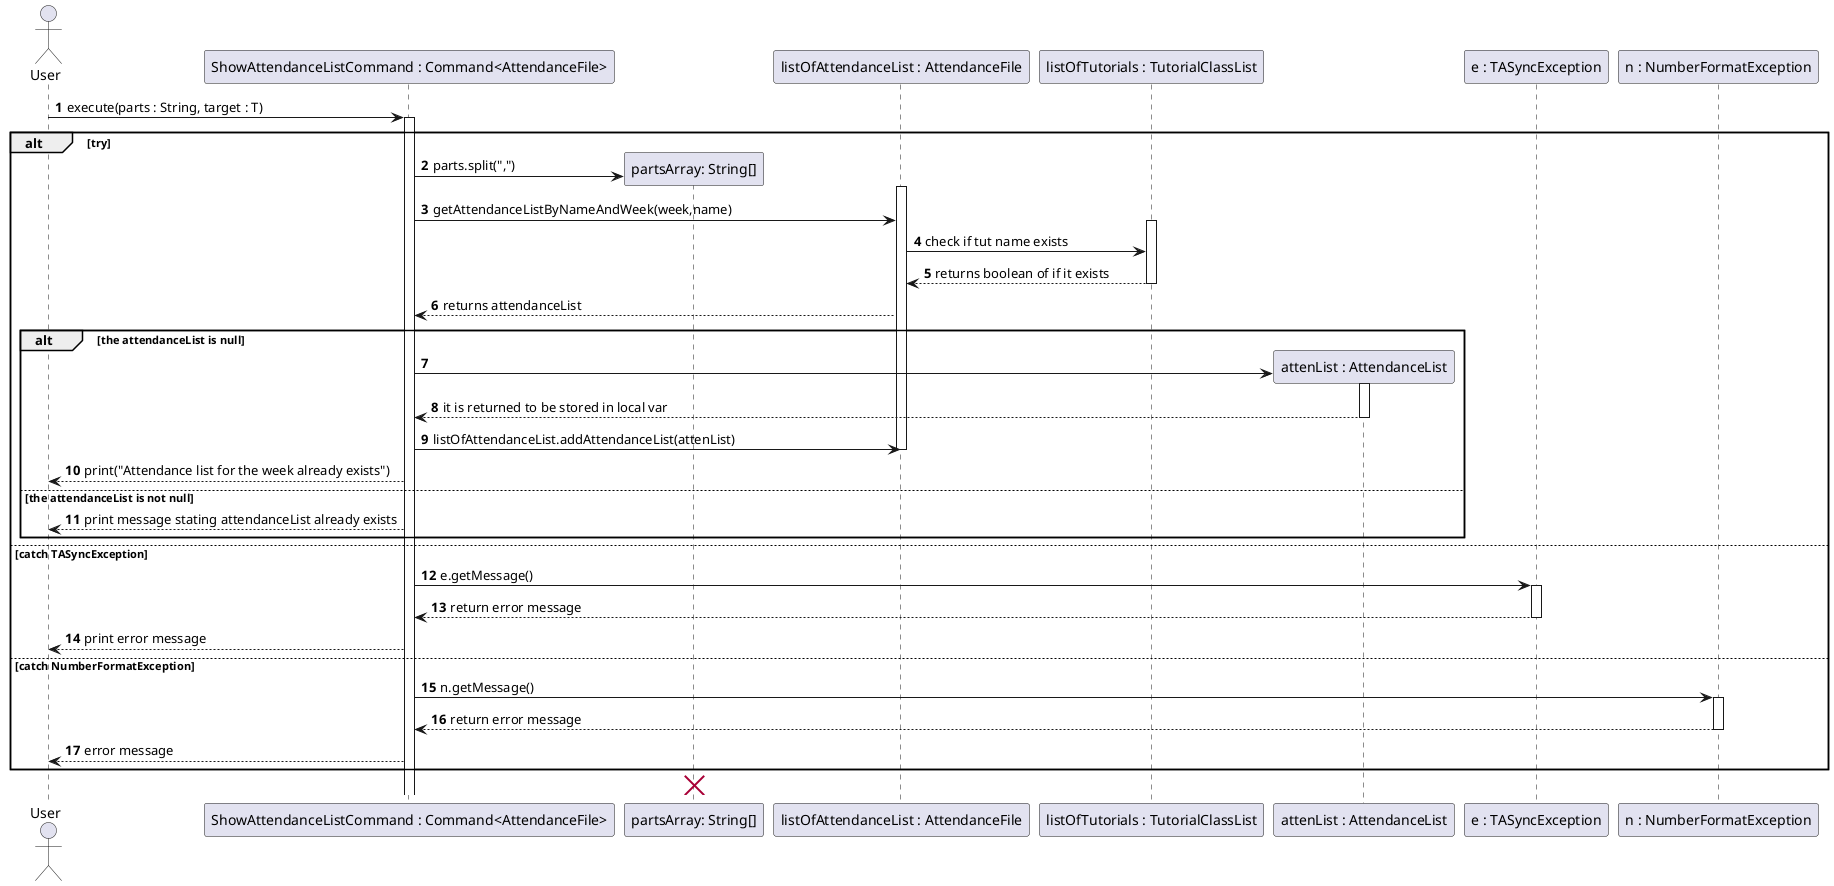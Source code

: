 @startuml
'https://plantuml.com/sequence-diagram

autonumber
actor User
participant "ShowAttendanceListCommand : Command<AttendanceFile>" as command
participant "partsArray: String[]" as parts
participant "listOfAttendanceList : AttendanceFile" as listOfAttendanceList
participant "listOfTutorials : TutorialClassList" as listOfTutorials
participant "attenList : AttendanceList" as attenList
participant "e : TASyncException" as e
participant "n : NumberFormatException" as n

User -> command : execute(parts : String, target : T)
activate command
alt try
create parts
command -> parts : parts.split(",")
activate listOfAttendanceList
command -> listOfAttendanceList : getAttendanceListByNameAndWeek(week,name)
activate listOfTutorials
listOfAttendanceList -> listOfTutorials : check if tut name exists
listOfTutorials --> listOfAttendanceList: returns boolean of if it exists
deactivate listOfTutorials

listOfAttendanceList --> command : returns attendanceList
alt the attendanceList is null
create attenList
command -> attenList
activate attenList
attenList --> command : it is returned to be stored in local var
deactivate attenList
command -> listOfAttendanceList : listOfAttendanceList.addAttendanceList(attenList)


deactivate listOfAttendanceList
command --> User : print("Attendance list for the week already exists")
else the attendanceList is not null
command --> User : print message stating attendanceList already exists
end alt

else catch TASyncException


    command -> e : e.getMessage()
        activate e
        e --> command : return error message
        deactivate e
        command --> User  : print error message

        else catch NumberFormatException
         command -> n : n.getMessage()
         activate n
         n --> command : return error message
         deactivate n
         command --> User : error message
end

destroy parts
@enduml